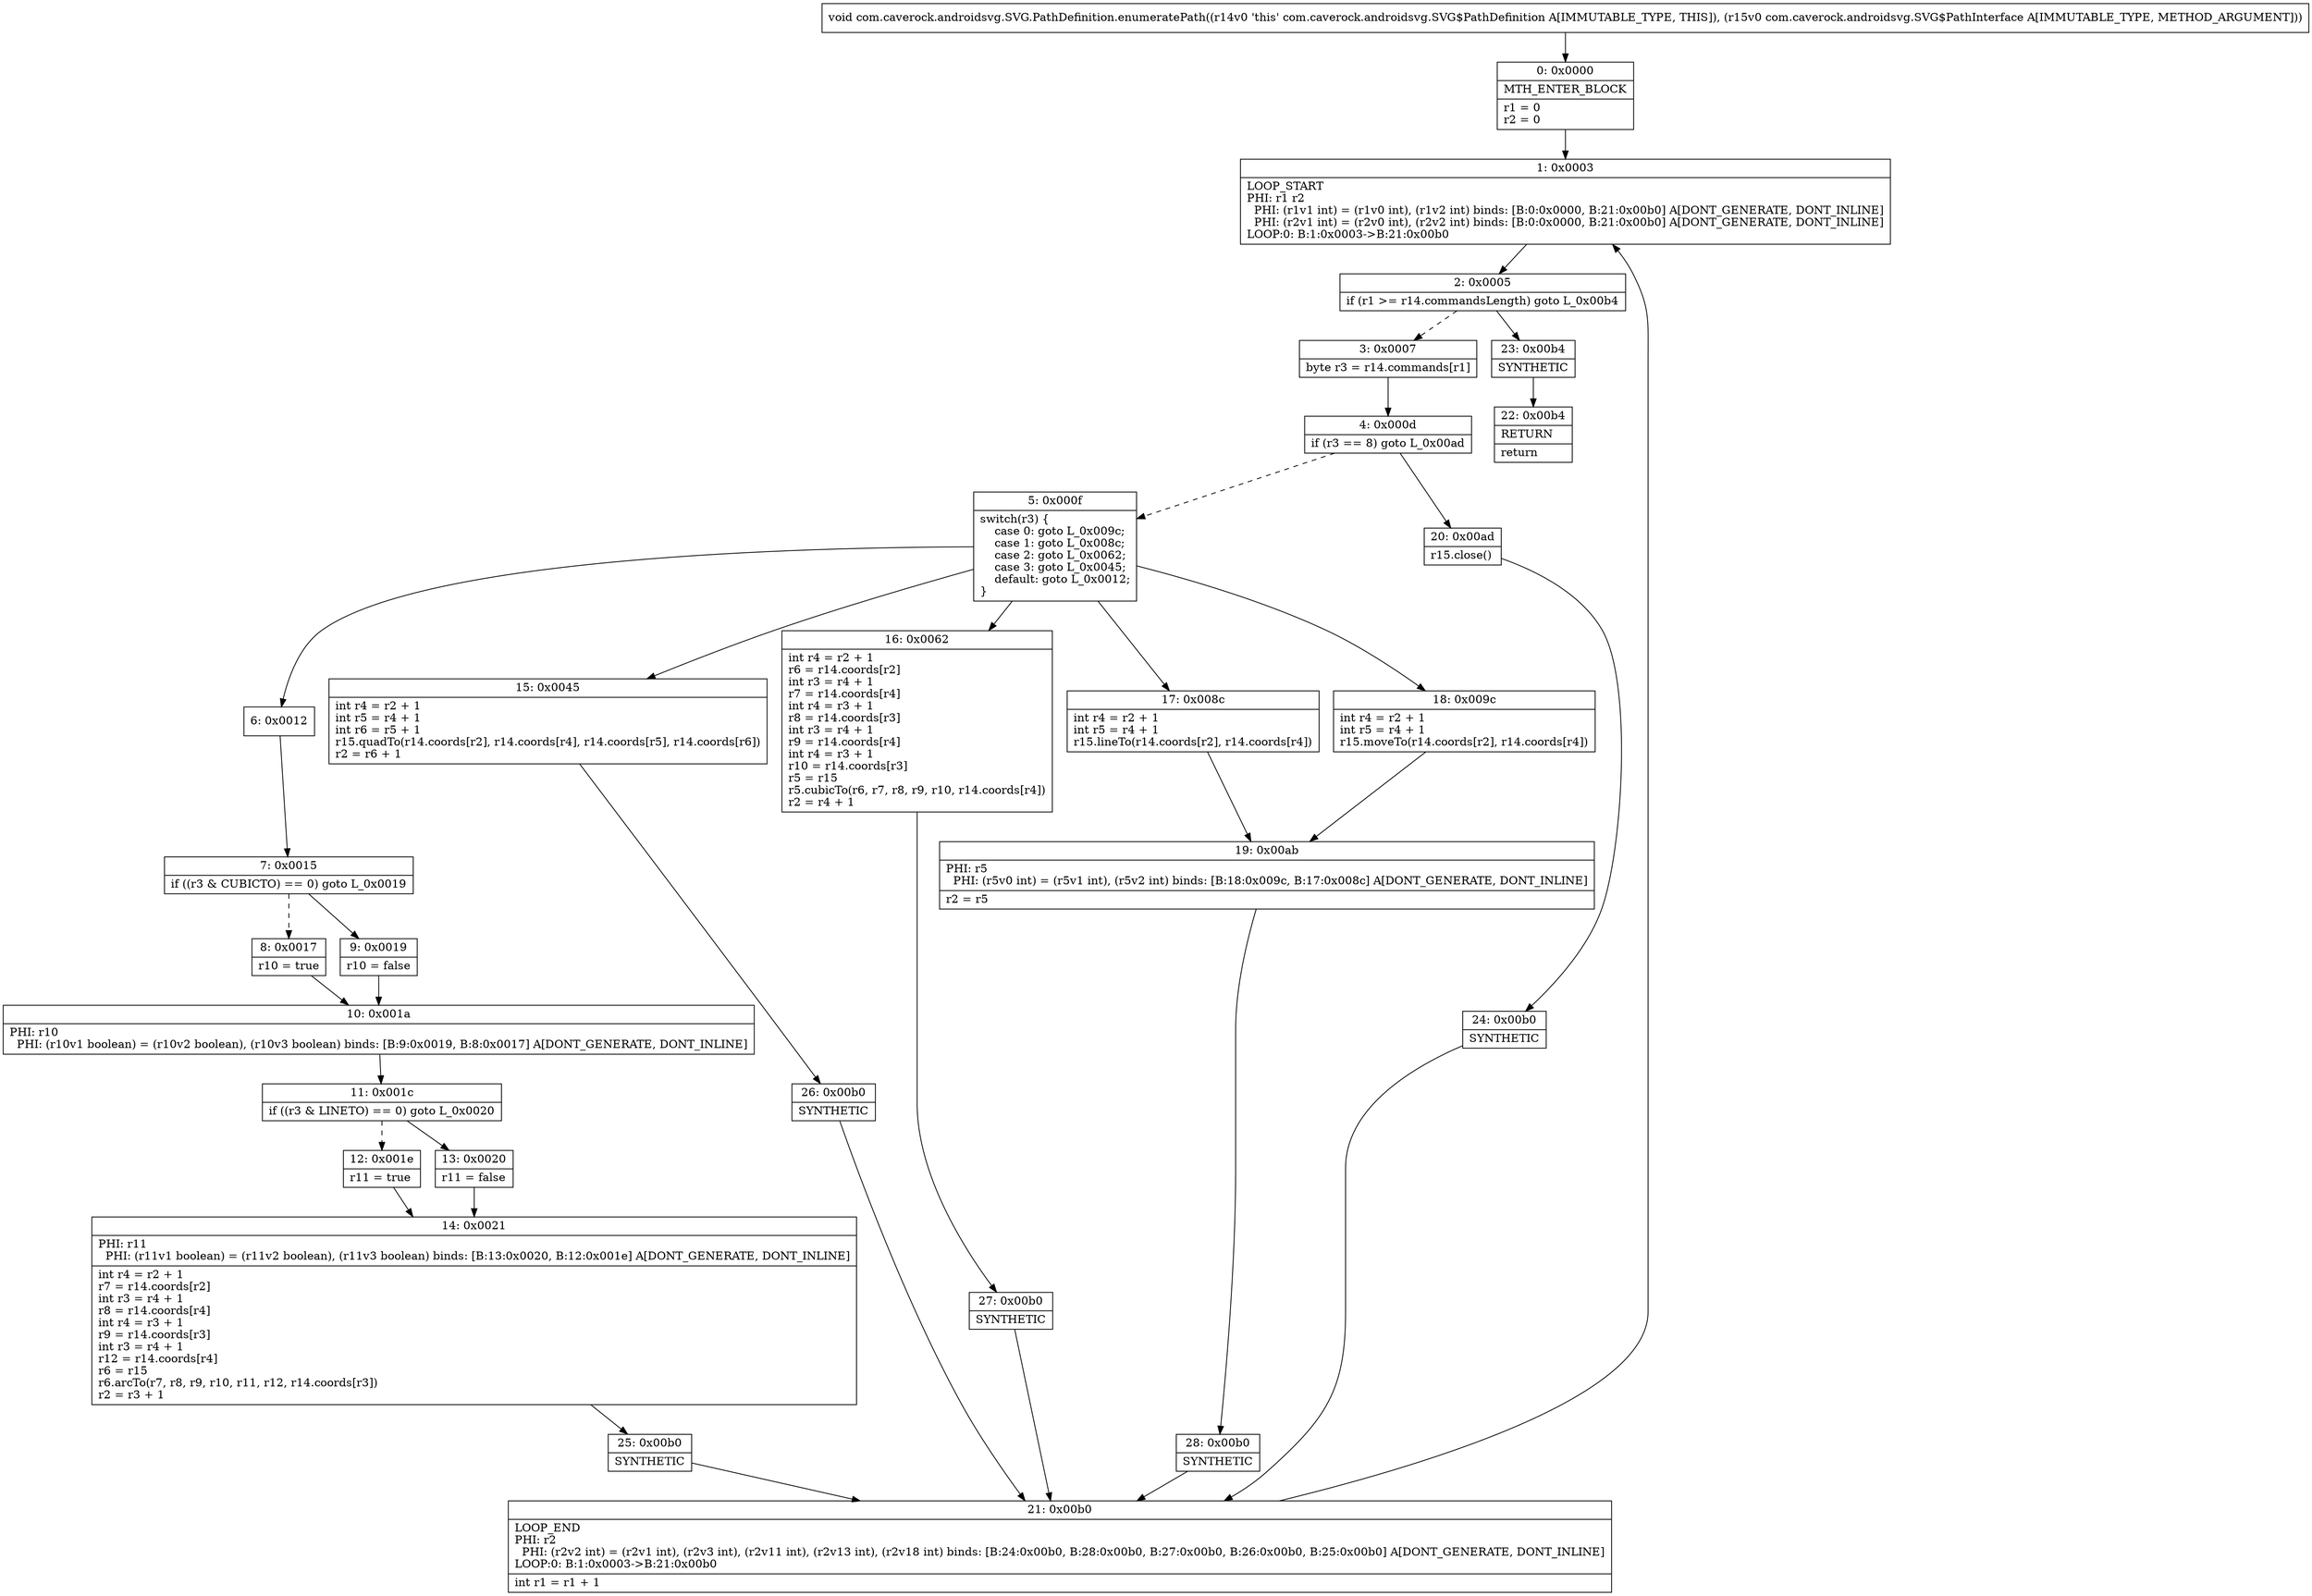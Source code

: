 digraph "CFG forcom.caverock.androidsvg.SVG.PathDefinition.enumeratePath(Lcom\/caverock\/androidsvg\/SVG$PathInterface;)V" {
Node_0 [shape=record,label="{0\:\ 0x0000|MTH_ENTER_BLOCK\l|r1 = 0\lr2 = 0\l}"];
Node_1 [shape=record,label="{1\:\ 0x0003|LOOP_START\lPHI: r1 r2 \l  PHI: (r1v1 int) = (r1v0 int), (r1v2 int) binds: [B:0:0x0000, B:21:0x00b0] A[DONT_GENERATE, DONT_INLINE]\l  PHI: (r2v1 int) = (r2v0 int), (r2v2 int) binds: [B:0:0x0000, B:21:0x00b0] A[DONT_GENERATE, DONT_INLINE]\lLOOP:0: B:1:0x0003\-\>B:21:0x00b0\l}"];
Node_2 [shape=record,label="{2\:\ 0x0005|if (r1 \>= r14.commandsLength) goto L_0x00b4\l}"];
Node_3 [shape=record,label="{3\:\ 0x0007|byte r3 = r14.commands[r1]\l}"];
Node_4 [shape=record,label="{4\:\ 0x000d|if (r3 == 8) goto L_0x00ad\l}"];
Node_5 [shape=record,label="{5\:\ 0x000f|switch(r3) \{\l    case 0: goto L_0x009c;\l    case 1: goto L_0x008c;\l    case 2: goto L_0x0062;\l    case 3: goto L_0x0045;\l    default: goto L_0x0012;\l\}\l}"];
Node_6 [shape=record,label="{6\:\ 0x0012}"];
Node_7 [shape=record,label="{7\:\ 0x0015|if ((r3 & CUBICTO) == 0) goto L_0x0019\l}"];
Node_8 [shape=record,label="{8\:\ 0x0017|r10 = true\l}"];
Node_9 [shape=record,label="{9\:\ 0x0019|r10 = false\l}"];
Node_10 [shape=record,label="{10\:\ 0x001a|PHI: r10 \l  PHI: (r10v1 boolean) = (r10v2 boolean), (r10v3 boolean) binds: [B:9:0x0019, B:8:0x0017] A[DONT_GENERATE, DONT_INLINE]\l}"];
Node_11 [shape=record,label="{11\:\ 0x001c|if ((r3 & LINETO) == 0) goto L_0x0020\l}"];
Node_12 [shape=record,label="{12\:\ 0x001e|r11 = true\l}"];
Node_13 [shape=record,label="{13\:\ 0x0020|r11 = false\l}"];
Node_14 [shape=record,label="{14\:\ 0x0021|PHI: r11 \l  PHI: (r11v1 boolean) = (r11v2 boolean), (r11v3 boolean) binds: [B:13:0x0020, B:12:0x001e] A[DONT_GENERATE, DONT_INLINE]\l|int r4 = r2 + 1\lr7 = r14.coords[r2]\lint r3 = r4 + 1\lr8 = r14.coords[r4]\lint r4 = r3 + 1\lr9 = r14.coords[r3]\lint r3 = r4 + 1\lr12 = r14.coords[r4]\lr6 = r15\lr6.arcTo(r7, r8, r9, r10, r11, r12, r14.coords[r3])\lr2 = r3 + 1\l}"];
Node_15 [shape=record,label="{15\:\ 0x0045|int r4 = r2 + 1\lint r5 = r4 + 1\lint r6 = r5 + 1\lr15.quadTo(r14.coords[r2], r14.coords[r4], r14.coords[r5], r14.coords[r6])\lr2 = r6 + 1\l}"];
Node_16 [shape=record,label="{16\:\ 0x0062|int r4 = r2 + 1\lr6 = r14.coords[r2]\lint r3 = r4 + 1\lr7 = r14.coords[r4]\lint r4 = r3 + 1\lr8 = r14.coords[r3]\lint r3 = r4 + 1\lr9 = r14.coords[r4]\lint r4 = r3 + 1\lr10 = r14.coords[r3]\lr5 = r15\lr5.cubicTo(r6, r7, r8, r9, r10, r14.coords[r4])\lr2 = r4 + 1\l}"];
Node_17 [shape=record,label="{17\:\ 0x008c|int r4 = r2 + 1\lint r5 = r4 + 1\lr15.lineTo(r14.coords[r2], r14.coords[r4])\l}"];
Node_18 [shape=record,label="{18\:\ 0x009c|int r4 = r2 + 1\lint r5 = r4 + 1\lr15.moveTo(r14.coords[r2], r14.coords[r4])\l}"];
Node_19 [shape=record,label="{19\:\ 0x00ab|PHI: r5 \l  PHI: (r5v0 int) = (r5v1 int), (r5v2 int) binds: [B:18:0x009c, B:17:0x008c] A[DONT_GENERATE, DONT_INLINE]\l|r2 = r5\l}"];
Node_20 [shape=record,label="{20\:\ 0x00ad|r15.close()\l}"];
Node_21 [shape=record,label="{21\:\ 0x00b0|LOOP_END\lPHI: r2 \l  PHI: (r2v2 int) = (r2v1 int), (r2v3 int), (r2v11 int), (r2v13 int), (r2v18 int) binds: [B:24:0x00b0, B:28:0x00b0, B:27:0x00b0, B:26:0x00b0, B:25:0x00b0] A[DONT_GENERATE, DONT_INLINE]\lLOOP:0: B:1:0x0003\-\>B:21:0x00b0\l|int r1 = r1 + 1\l}"];
Node_22 [shape=record,label="{22\:\ 0x00b4|RETURN\l|return\l}"];
Node_23 [shape=record,label="{23\:\ 0x00b4|SYNTHETIC\l}"];
Node_24 [shape=record,label="{24\:\ 0x00b0|SYNTHETIC\l}"];
Node_25 [shape=record,label="{25\:\ 0x00b0|SYNTHETIC\l}"];
Node_26 [shape=record,label="{26\:\ 0x00b0|SYNTHETIC\l}"];
Node_27 [shape=record,label="{27\:\ 0x00b0|SYNTHETIC\l}"];
Node_28 [shape=record,label="{28\:\ 0x00b0|SYNTHETIC\l}"];
MethodNode[shape=record,label="{void com.caverock.androidsvg.SVG.PathDefinition.enumeratePath((r14v0 'this' com.caverock.androidsvg.SVG$PathDefinition A[IMMUTABLE_TYPE, THIS]), (r15v0 com.caverock.androidsvg.SVG$PathInterface A[IMMUTABLE_TYPE, METHOD_ARGUMENT])) }"];
MethodNode -> Node_0;
Node_0 -> Node_1;
Node_1 -> Node_2;
Node_2 -> Node_3[style=dashed];
Node_2 -> Node_23;
Node_3 -> Node_4;
Node_4 -> Node_5[style=dashed];
Node_4 -> Node_20;
Node_5 -> Node_6;
Node_5 -> Node_15;
Node_5 -> Node_16;
Node_5 -> Node_17;
Node_5 -> Node_18;
Node_6 -> Node_7;
Node_7 -> Node_8[style=dashed];
Node_7 -> Node_9;
Node_8 -> Node_10;
Node_9 -> Node_10;
Node_10 -> Node_11;
Node_11 -> Node_12[style=dashed];
Node_11 -> Node_13;
Node_12 -> Node_14;
Node_13 -> Node_14;
Node_14 -> Node_25;
Node_15 -> Node_26;
Node_16 -> Node_27;
Node_17 -> Node_19;
Node_18 -> Node_19;
Node_19 -> Node_28;
Node_20 -> Node_24;
Node_21 -> Node_1;
Node_23 -> Node_22;
Node_24 -> Node_21;
Node_25 -> Node_21;
Node_26 -> Node_21;
Node_27 -> Node_21;
Node_28 -> Node_21;
}

